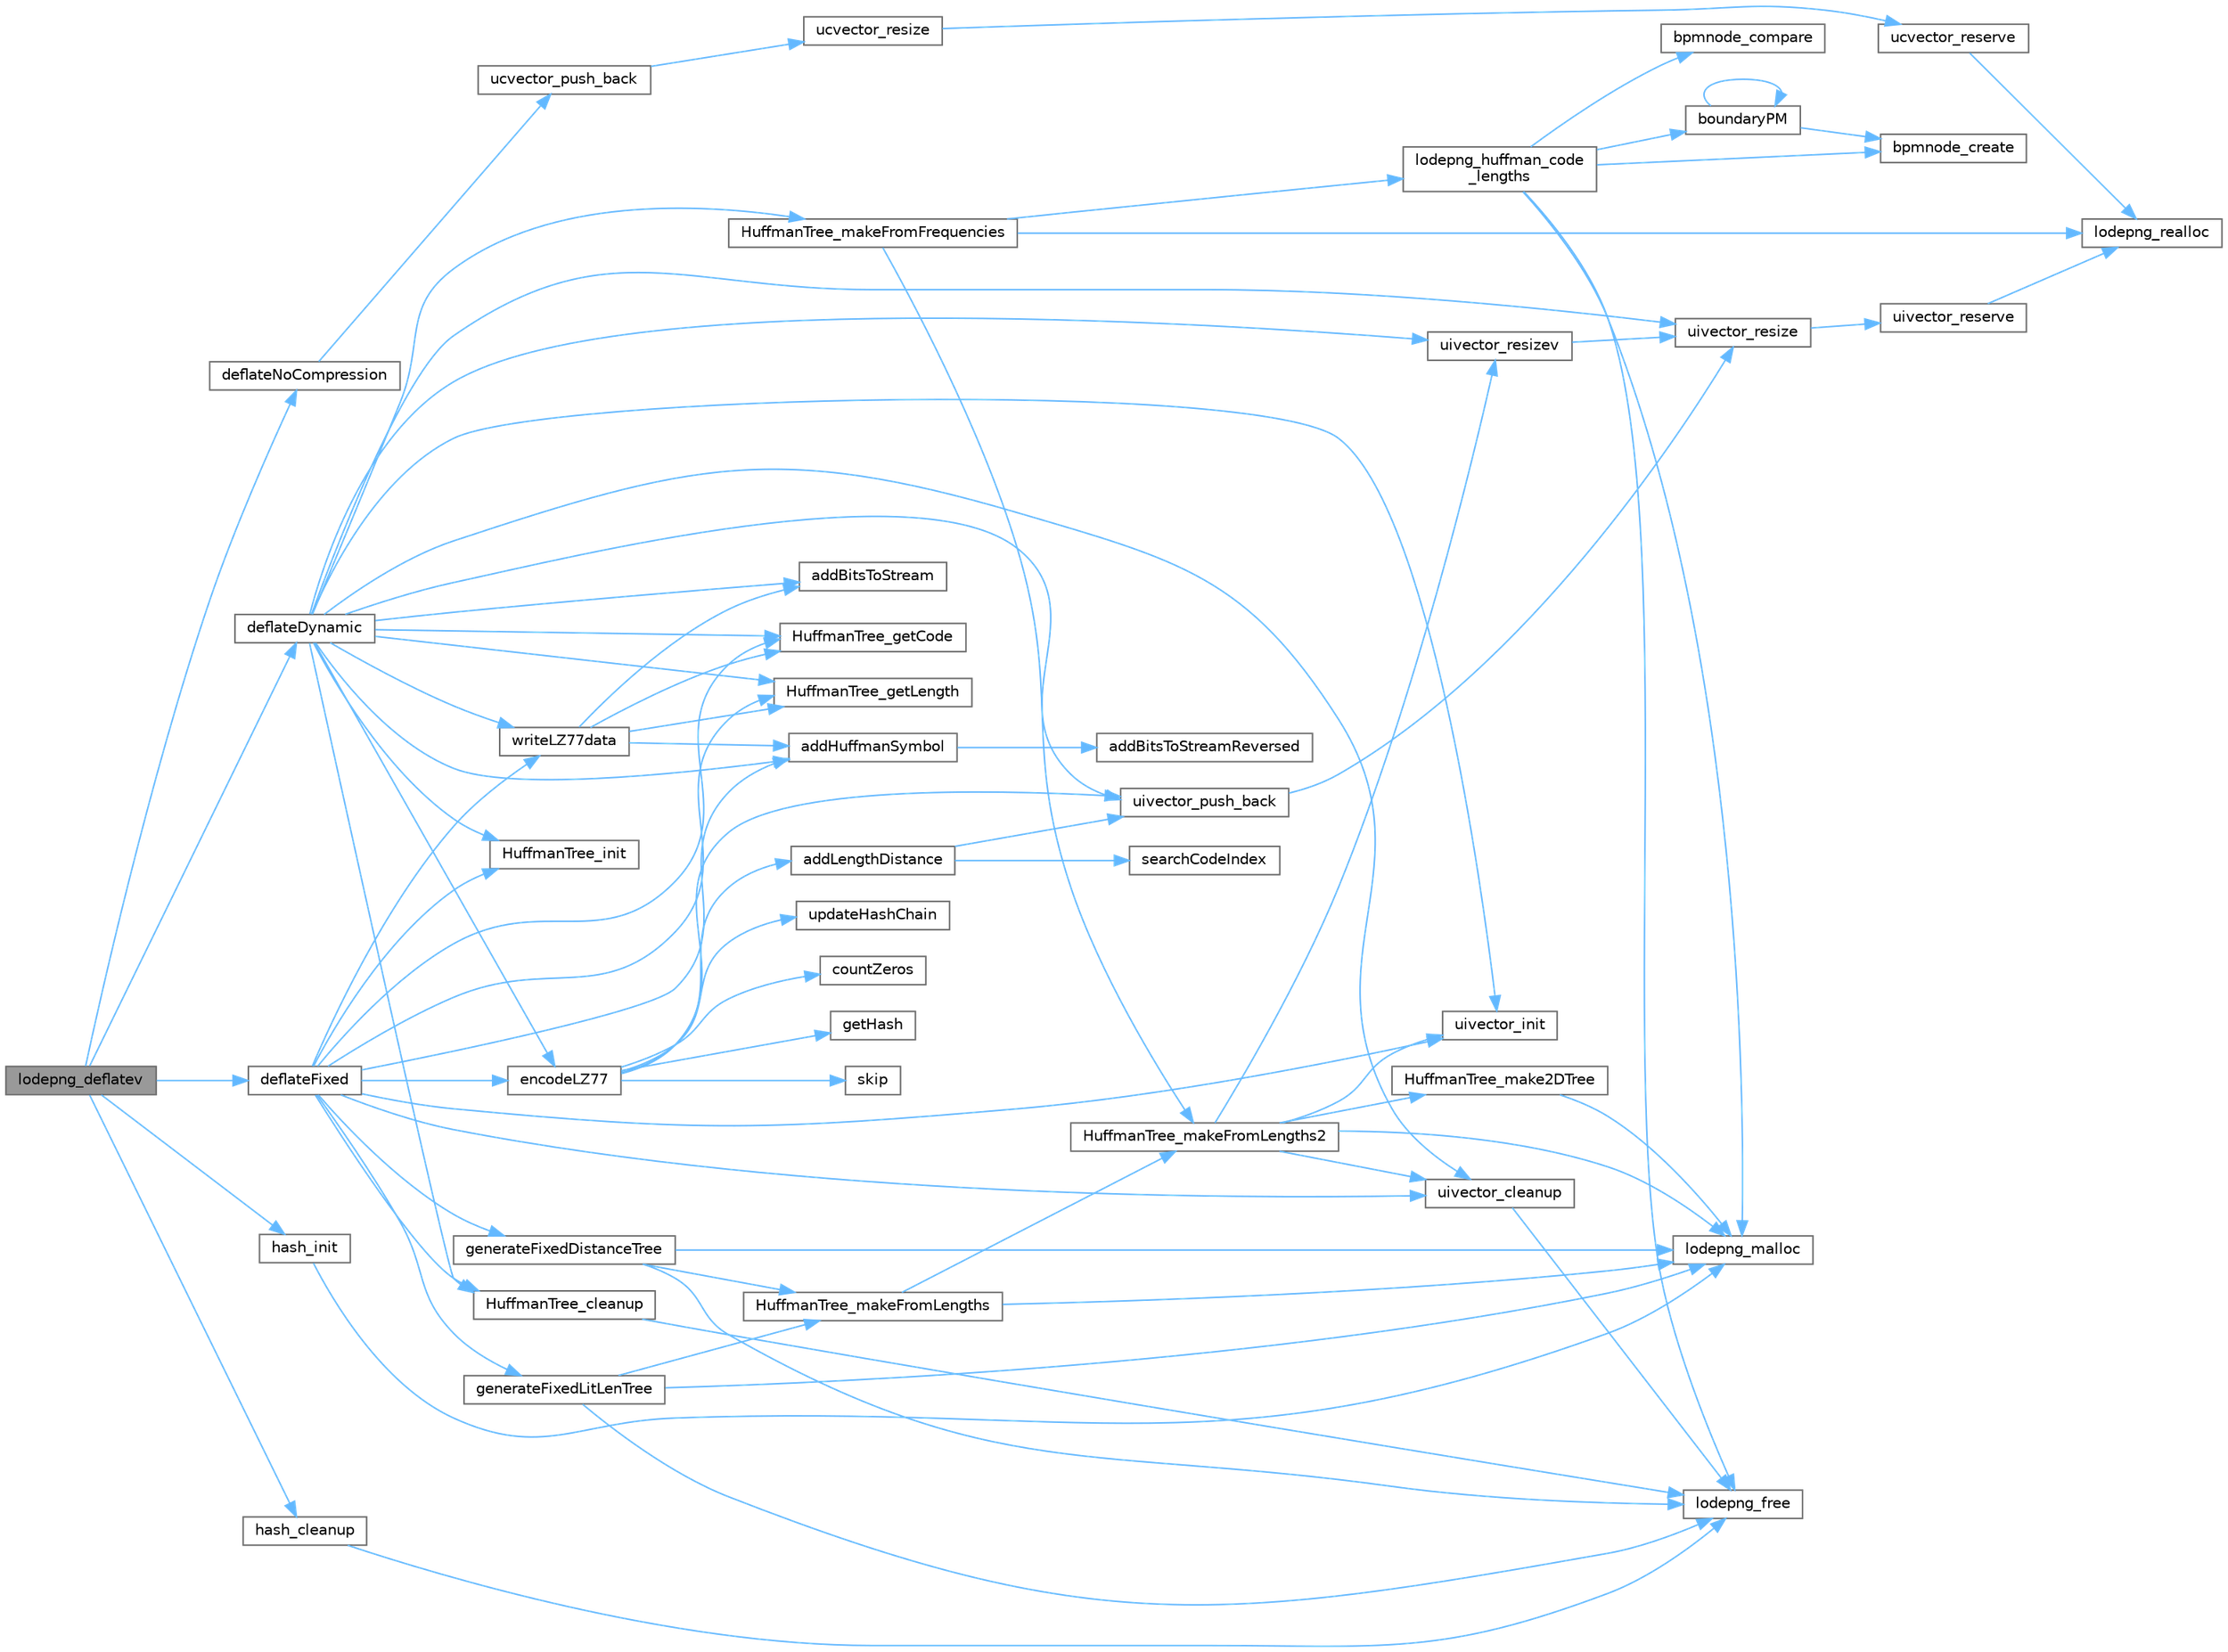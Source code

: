 digraph "lodepng_deflatev"
{
 // LATEX_PDF_SIZE
  bgcolor="transparent";
  edge [fontname=Helvetica,fontsize=10,labelfontname=Helvetica,labelfontsize=10];
  node [fontname=Helvetica,fontsize=10,shape=box,height=0.2,width=0.4];
  rankdir="LR";
  Node1 [id="Node000001",label="lodepng_deflatev",height=0.2,width=0.4,color="gray40", fillcolor="grey60", style="filled", fontcolor="black",tooltip=" "];
  Node1 -> Node2 [id="edge80_Node000001_Node000002",color="steelblue1",style="solid",tooltip=" "];
  Node2 [id="Node000002",label="deflateDynamic",height=0.2,width=0.4,color="grey40", fillcolor="white", style="filled",URL="$lodepng_8cpp.html#ae121df49cb1cf4d071177875f21a364a",tooltip=" "];
  Node2 -> Node3 [id="edge81_Node000002_Node000003",color="steelblue1",style="solid",tooltip=" "];
  Node3 [id="Node000003",label="addBitsToStream",height=0.2,width=0.4,color="grey40", fillcolor="white", style="filled",URL="$lodepng_8cpp.html#aaee6011b88c8b394ccd9e868b01cafa6",tooltip=" "];
  Node2 -> Node4 [id="edge82_Node000002_Node000004",color="steelblue1",style="solid",tooltip=" "];
  Node4 [id="Node000004",label="addHuffmanSymbol",height=0.2,width=0.4,color="grey40", fillcolor="white", style="filled",URL="$lodepng_8cpp.html#a8220b4fba74162202ac5294bde504252",tooltip=" "];
  Node4 -> Node5 [id="edge83_Node000004_Node000005",color="steelblue1",style="solid",tooltip=" "];
  Node5 [id="Node000005",label="addBitsToStreamReversed",height=0.2,width=0.4,color="grey40", fillcolor="white", style="filled",URL="$lodepng_8cpp.html#aef353b91f13641f94a9028ac84fb330c",tooltip=" "];
  Node2 -> Node6 [id="edge84_Node000002_Node000006",color="steelblue1",style="solid",tooltip=" "];
  Node6 [id="Node000006",label="encodeLZ77",height=0.2,width=0.4,color="grey40", fillcolor="white", style="filled",URL="$lodepng_8cpp.html#a43999e66c6578e9ac1275d7ece61d568",tooltip=" "];
  Node6 -> Node7 [id="edge85_Node000006_Node000007",color="steelblue1",style="solid",tooltip=" "];
  Node7 [id="Node000007",label="addLengthDistance",height=0.2,width=0.4,color="grey40", fillcolor="white", style="filled",URL="$lodepng_8cpp.html#aad409090a7949e79b1db4c3a34431712",tooltip=" "];
  Node7 -> Node8 [id="edge86_Node000007_Node000008",color="steelblue1",style="solid",tooltip=" "];
  Node8 [id="Node000008",label="searchCodeIndex",height=0.2,width=0.4,color="grey40", fillcolor="white", style="filled",URL="$lodepng_8cpp.html#a1be657e325355087ebe176d187d2c0a5",tooltip=" "];
  Node7 -> Node9 [id="edge87_Node000007_Node000009",color="steelblue1",style="solid",tooltip=" "];
  Node9 [id="Node000009",label="uivector_push_back",height=0.2,width=0.4,color="grey40", fillcolor="white", style="filled",URL="$lodepng_8cpp.html#a5cfb7c89e9f18896101fddb10786cbc2",tooltip=" "];
  Node9 -> Node10 [id="edge88_Node000009_Node000010",color="steelblue1",style="solid",tooltip=" "];
  Node10 [id="Node000010",label="uivector_resize",height=0.2,width=0.4,color="grey40", fillcolor="white", style="filled",URL="$lodepng_8cpp.html#a348bbe51fbdd2881e2caabe468611a26",tooltip=" "];
  Node10 -> Node11 [id="edge89_Node000010_Node000011",color="steelblue1",style="solid",tooltip=" "];
  Node11 [id="Node000011",label="uivector_reserve",height=0.2,width=0.4,color="grey40", fillcolor="white", style="filled",URL="$lodepng_8cpp.html#a61adf65885d6d7d2ca17cc74c4878da2",tooltip=" "];
  Node11 -> Node12 [id="edge90_Node000011_Node000012",color="steelblue1",style="solid",tooltip=" "];
  Node12 [id="Node000012",label="lodepng_realloc",height=0.2,width=0.4,color="grey40", fillcolor="white", style="filled",URL="$lodepng_8cpp.html#ad7375c56c635fedd36932cf21b703162",tooltip=" "];
  Node6 -> Node13 [id="edge91_Node000006_Node000013",color="steelblue1",style="solid",tooltip=" "];
  Node13 [id="Node000013",label="countZeros",height=0.2,width=0.4,color="grey40", fillcolor="white", style="filled",URL="$lodepng_8cpp.html#a92ccc314f19e1d89170fadb55b760464",tooltip=" "];
  Node6 -> Node14 [id="edge92_Node000006_Node000014",color="steelblue1",style="solid",tooltip=" "];
  Node14 [id="Node000014",label="getHash",height=0.2,width=0.4,color="grey40", fillcolor="white", style="filled",URL="$lodepng_8cpp.html#a7a0f9762d3257497e827f8afde3d05fe",tooltip=" "];
  Node6 -> Node15 [id="edge93_Node000006_Node000015",color="steelblue1",style="solid",tooltip=" "];
  Node15 [id="Node000015",label="skip",height=0.2,width=0.4,color="grey40", fillcolor="white", style="filled",URL="$_json_8c.html#af38ca32489aef093745b4eb4673c64f3",tooltip=" "];
  Node6 -> Node9 [id="edge94_Node000006_Node000009",color="steelblue1",style="solid",tooltip=" "];
  Node6 -> Node16 [id="edge95_Node000006_Node000016",color="steelblue1",style="solid",tooltip=" "];
  Node16 [id="Node000016",label="updateHashChain",height=0.2,width=0.4,color="grey40", fillcolor="white", style="filled",URL="$lodepng_8cpp.html#a39c6ca228e05b1e0af71fc4dc87b90da",tooltip=" "];
  Node2 -> Node17 [id="edge96_Node000002_Node000017",color="steelblue1",style="solid",tooltip=" "];
  Node17 [id="Node000017",label="HuffmanTree_cleanup",height=0.2,width=0.4,color="grey40", fillcolor="white", style="filled",URL="$lodepng_8cpp.html#a3228e11a4562c70c9fb78931eb6eb44a",tooltip=" "];
  Node17 -> Node18 [id="edge97_Node000017_Node000018",color="steelblue1",style="solid",tooltip=" "];
  Node18 [id="Node000018",label="lodepng_free",height=0.2,width=0.4,color="grey40", fillcolor="white", style="filled",URL="$lodepng_8cpp.html#a5cabd4078527ba33b78791fac7e8b15c",tooltip=" "];
  Node2 -> Node19 [id="edge98_Node000002_Node000019",color="steelblue1",style="solid",tooltip=" "];
  Node19 [id="Node000019",label="HuffmanTree_getCode",height=0.2,width=0.4,color="grey40", fillcolor="white", style="filled",URL="$lodepng_8cpp.html#a4a219535105aecc94ba9d4bccfbb66b8",tooltip=" "];
  Node2 -> Node20 [id="edge99_Node000002_Node000020",color="steelblue1",style="solid",tooltip=" "];
  Node20 [id="Node000020",label="HuffmanTree_getLength",height=0.2,width=0.4,color="grey40", fillcolor="white", style="filled",URL="$lodepng_8cpp.html#a0b12e062127bf0b511165c7a14ca9a87",tooltip=" "];
  Node2 -> Node21 [id="edge100_Node000002_Node000021",color="steelblue1",style="solid",tooltip=" "];
  Node21 [id="Node000021",label="HuffmanTree_init",height=0.2,width=0.4,color="grey40", fillcolor="white", style="filled",URL="$lodepng_8cpp.html#a37cb427b175e04defdc48569b76a375c",tooltip=" "];
  Node2 -> Node22 [id="edge101_Node000002_Node000022",color="steelblue1",style="solid",tooltip=" "];
  Node22 [id="Node000022",label="HuffmanTree_makeFromFrequencies",height=0.2,width=0.4,color="grey40", fillcolor="white", style="filled",URL="$lodepng_8cpp.html#a24e41d5a8d40a77fa34914e2bc030446",tooltip=" "];
  Node22 -> Node23 [id="edge102_Node000022_Node000023",color="steelblue1",style="solid",tooltip=" "];
  Node23 [id="Node000023",label="HuffmanTree_makeFromLengths2",height=0.2,width=0.4,color="grey40", fillcolor="white", style="filled",URL="$lodepng_8cpp.html#a6dd288bb82383b61cb04855b6a38680a",tooltip=" "];
  Node23 -> Node24 [id="edge103_Node000023_Node000024",color="steelblue1",style="solid",tooltip=" "];
  Node24 [id="Node000024",label="HuffmanTree_make2DTree",height=0.2,width=0.4,color="grey40", fillcolor="white", style="filled",URL="$lodepng_8cpp.html#aadc61a27e58bef1cc7722ea172bf58fd",tooltip=" "];
  Node24 -> Node25 [id="edge104_Node000024_Node000025",color="steelblue1",style="solid",tooltip=" "];
  Node25 [id="Node000025",label="lodepng_malloc",height=0.2,width=0.4,color="grey40", fillcolor="white", style="filled",URL="$lodepng_8cpp.html#a15c8edd4f42cb9696d8f837113af9d30",tooltip=" "];
  Node23 -> Node25 [id="edge105_Node000023_Node000025",color="steelblue1",style="solid",tooltip=" "];
  Node23 -> Node26 [id="edge106_Node000023_Node000026",color="steelblue1",style="solid",tooltip=" "];
  Node26 [id="Node000026",label="uivector_cleanup",height=0.2,width=0.4,color="grey40", fillcolor="white", style="filled",URL="$lodepng_8cpp.html#a58616079535e14a89a469632d078d336",tooltip=" "];
  Node26 -> Node18 [id="edge107_Node000026_Node000018",color="steelblue1",style="solid",tooltip=" "];
  Node23 -> Node27 [id="edge108_Node000023_Node000027",color="steelblue1",style="solid",tooltip=" "];
  Node27 [id="Node000027",label="uivector_init",height=0.2,width=0.4,color="grey40", fillcolor="white", style="filled",URL="$lodepng_8cpp.html#aa03164e774d0dea9886ccdbb3f591f49",tooltip=" "];
  Node23 -> Node28 [id="edge109_Node000023_Node000028",color="steelblue1",style="solid",tooltip=" "];
  Node28 [id="Node000028",label="uivector_resizev",height=0.2,width=0.4,color="grey40", fillcolor="white", style="filled",URL="$lodepng_8cpp.html#a2ceb381bbb52c2fc72946047b58ea11d",tooltip=" "];
  Node28 -> Node10 [id="edge110_Node000028_Node000010",color="steelblue1",style="solid",tooltip=" "];
  Node22 -> Node29 [id="edge111_Node000022_Node000029",color="steelblue1",style="solid",tooltip=" "];
  Node29 [id="Node000029",label="lodepng_huffman_code\l_lengths",height=0.2,width=0.4,color="grey40", fillcolor="white", style="filled",URL="$lodepng_8cpp.html#a82c0c408213e5bbb4a8d0edbaeffc97f",tooltip=" "];
  Node29 -> Node30 [id="edge112_Node000029_Node000030",color="steelblue1",style="solid",tooltip=" "];
  Node30 [id="Node000030",label="boundaryPM",height=0.2,width=0.4,color="grey40", fillcolor="white", style="filled",URL="$lodepng_8cpp.html#a1fa0e06d91f41a5ff40b70eb97ec501f",tooltip=" "];
  Node30 -> Node30 [id="edge113_Node000030_Node000030",color="steelblue1",style="solid",tooltip=" "];
  Node30 -> Node31 [id="edge114_Node000030_Node000031",color="steelblue1",style="solid",tooltip=" "];
  Node31 [id="Node000031",label="bpmnode_create",height=0.2,width=0.4,color="grey40", fillcolor="white", style="filled",URL="$lodepng_8cpp.html#a1e20cd6e0c2dd434b294386501449fb3",tooltip=" "];
  Node29 -> Node32 [id="edge115_Node000029_Node000032",color="steelblue1",style="solid",tooltip=" "];
  Node32 [id="Node000032",label="bpmnode_compare",height=0.2,width=0.4,color="grey40", fillcolor="white", style="filled",URL="$lodepng_8cpp.html#adaab7ed393e8e55ced371076a69974d5",tooltip=" "];
  Node29 -> Node31 [id="edge116_Node000029_Node000031",color="steelblue1",style="solid",tooltip=" "];
  Node29 -> Node18 [id="edge117_Node000029_Node000018",color="steelblue1",style="solid",tooltip=" "];
  Node29 -> Node25 [id="edge118_Node000029_Node000025",color="steelblue1",style="solid",tooltip=" "];
  Node22 -> Node12 [id="edge119_Node000022_Node000012",color="steelblue1",style="solid",tooltip=" "];
  Node2 -> Node26 [id="edge120_Node000002_Node000026",color="steelblue1",style="solid",tooltip=" "];
  Node2 -> Node27 [id="edge121_Node000002_Node000027",color="steelblue1",style="solid",tooltip=" "];
  Node2 -> Node9 [id="edge122_Node000002_Node000009",color="steelblue1",style="solid",tooltip=" "];
  Node2 -> Node10 [id="edge123_Node000002_Node000010",color="steelblue1",style="solid",tooltip=" "];
  Node2 -> Node28 [id="edge124_Node000002_Node000028",color="steelblue1",style="solid",tooltip=" "];
  Node2 -> Node33 [id="edge125_Node000002_Node000033",color="steelblue1",style="solid",tooltip=" "];
  Node33 [id="Node000033",label="writeLZ77data",height=0.2,width=0.4,color="grey40", fillcolor="white", style="filled",URL="$lodepng_8cpp.html#a6bcad159011eeb745922886cb9b72db4",tooltip=" "];
  Node33 -> Node3 [id="edge126_Node000033_Node000003",color="steelblue1",style="solid",tooltip=" "];
  Node33 -> Node4 [id="edge127_Node000033_Node000004",color="steelblue1",style="solid",tooltip=" "];
  Node33 -> Node19 [id="edge128_Node000033_Node000019",color="steelblue1",style="solid",tooltip=" "];
  Node33 -> Node20 [id="edge129_Node000033_Node000020",color="steelblue1",style="solid",tooltip=" "];
  Node1 -> Node34 [id="edge130_Node000001_Node000034",color="steelblue1",style="solid",tooltip=" "];
  Node34 [id="Node000034",label="deflateFixed",height=0.2,width=0.4,color="grey40", fillcolor="white", style="filled",URL="$lodepng_8cpp.html#ae74e5eb341f431e2e8cf099e0691d803",tooltip=" "];
  Node34 -> Node4 [id="edge131_Node000034_Node000004",color="steelblue1",style="solid",tooltip=" "];
  Node34 -> Node6 [id="edge132_Node000034_Node000006",color="steelblue1",style="solid",tooltip=" "];
  Node34 -> Node35 [id="edge133_Node000034_Node000035",color="steelblue1",style="solid",tooltip=" "];
  Node35 [id="Node000035",label="generateFixedDistanceTree",height=0.2,width=0.4,color="grey40", fillcolor="white", style="filled",URL="$lodepng_8cpp.html#afff6d2d37364f0329eba8b54c380b1ff",tooltip=" "];
  Node35 -> Node36 [id="edge134_Node000035_Node000036",color="steelblue1",style="solid",tooltip=" "];
  Node36 [id="Node000036",label="HuffmanTree_makeFromLengths",height=0.2,width=0.4,color="grey40", fillcolor="white", style="filled",URL="$lodepng_8cpp.html#aba97231d47c3cb5538a30bb0cd4be7e9",tooltip=" "];
  Node36 -> Node23 [id="edge135_Node000036_Node000023",color="steelblue1",style="solid",tooltip=" "];
  Node36 -> Node25 [id="edge136_Node000036_Node000025",color="steelblue1",style="solid",tooltip=" "];
  Node35 -> Node18 [id="edge137_Node000035_Node000018",color="steelblue1",style="solid",tooltip=" "];
  Node35 -> Node25 [id="edge138_Node000035_Node000025",color="steelblue1",style="solid",tooltip=" "];
  Node34 -> Node37 [id="edge139_Node000034_Node000037",color="steelblue1",style="solid",tooltip=" "];
  Node37 [id="Node000037",label="generateFixedLitLenTree",height=0.2,width=0.4,color="grey40", fillcolor="white", style="filled",URL="$lodepng_8cpp.html#ae061b285397842660d714272df841c39",tooltip=" "];
  Node37 -> Node36 [id="edge140_Node000037_Node000036",color="steelblue1",style="solid",tooltip=" "];
  Node37 -> Node18 [id="edge141_Node000037_Node000018",color="steelblue1",style="solid",tooltip=" "];
  Node37 -> Node25 [id="edge142_Node000037_Node000025",color="steelblue1",style="solid",tooltip=" "];
  Node34 -> Node17 [id="edge143_Node000034_Node000017",color="steelblue1",style="solid",tooltip=" "];
  Node34 -> Node19 [id="edge144_Node000034_Node000019",color="steelblue1",style="solid",tooltip=" "];
  Node34 -> Node20 [id="edge145_Node000034_Node000020",color="steelblue1",style="solid",tooltip=" "];
  Node34 -> Node21 [id="edge146_Node000034_Node000021",color="steelblue1",style="solid",tooltip=" "];
  Node34 -> Node26 [id="edge147_Node000034_Node000026",color="steelblue1",style="solid",tooltip=" "];
  Node34 -> Node27 [id="edge148_Node000034_Node000027",color="steelblue1",style="solid",tooltip=" "];
  Node34 -> Node33 [id="edge149_Node000034_Node000033",color="steelblue1",style="solid",tooltip=" "];
  Node1 -> Node38 [id="edge150_Node000001_Node000038",color="steelblue1",style="solid",tooltip=" "];
  Node38 [id="Node000038",label="deflateNoCompression",height=0.2,width=0.4,color="grey40", fillcolor="white", style="filled",URL="$lodepng_8cpp.html#a758e000aa92967d5916db08e815e6b1f",tooltip=" "];
  Node38 -> Node39 [id="edge151_Node000038_Node000039",color="steelblue1",style="solid",tooltip=" "];
  Node39 [id="Node000039",label="ucvector_push_back",height=0.2,width=0.4,color="grey40", fillcolor="white", style="filled",URL="$lodepng_8cpp.html#a877b6a70493cb0b29f719ea48a26eadb",tooltip=" "];
  Node39 -> Node40 [id="edge152_Node000039_Node000040",color="steelblue1",style="solid",tooltip=" "];
  Node40 [id="Node000040",label="ucvector_resize",height=0.2,width=0.4,color="grey40", fillcolor="white", style="filled",URL="$lodepng_8cpp.html#ae4e2da90ae4abb858852f211eb28d622",tooltip=" "];
  Node40 -> Node41 [id="edge153_Node000040_Node000041",color="steelblue1",style="solid",tooltip=" "];
  Node41 [id="Node000041",label="ucvector_reserve",height=0.2,width=0.4,color="grey40", fillcolor="white", style="filled",URL="$lodepng_8cpp.html#ac03e508691c2826ee4065627465ccb4a",tooltip=" "];
  Node41 -> Node12 [id="edge154_Node000041_Node000012",color="steelblue1",style="solid",tooltip=" "];
  Node1 -> Node42 [id="edge155_Node000001_Node000042",color="steelblue1",style="solid",tooltip=" "];
  Node42 [id="Node000042",label="hash_cleanup",height=0.2,width=0.4,color="grey40", fillcolor="white", style="filled",URL="$lodepng_8cpp.html#a42a60458dc0338a8995e04eb17085291",tooltip=" "];
  Node42 -> Node18 [id="edge156_Node000042_Node000018",color="steelblue1",style="solid",tooltip=" "];
  Node1 -> Node43 [id="edge157_Node000001_Node000043",color="steelblue1",style="solid",tooltip=" "];
  Node43 [id="Node000043",label="hash_init",height=0.2,width=0.4,color="grey40", fillcolor="white", style="filled",URL="$lodepng_8cpp.html#af0c3ddc6fb0114714f7e87a485f0403a",tooltip=" "];
  Node43 -> Node25 [id="edge158_Node000043_Node000025",color="steelblue1",style="solid",tooltip=" "];
}
